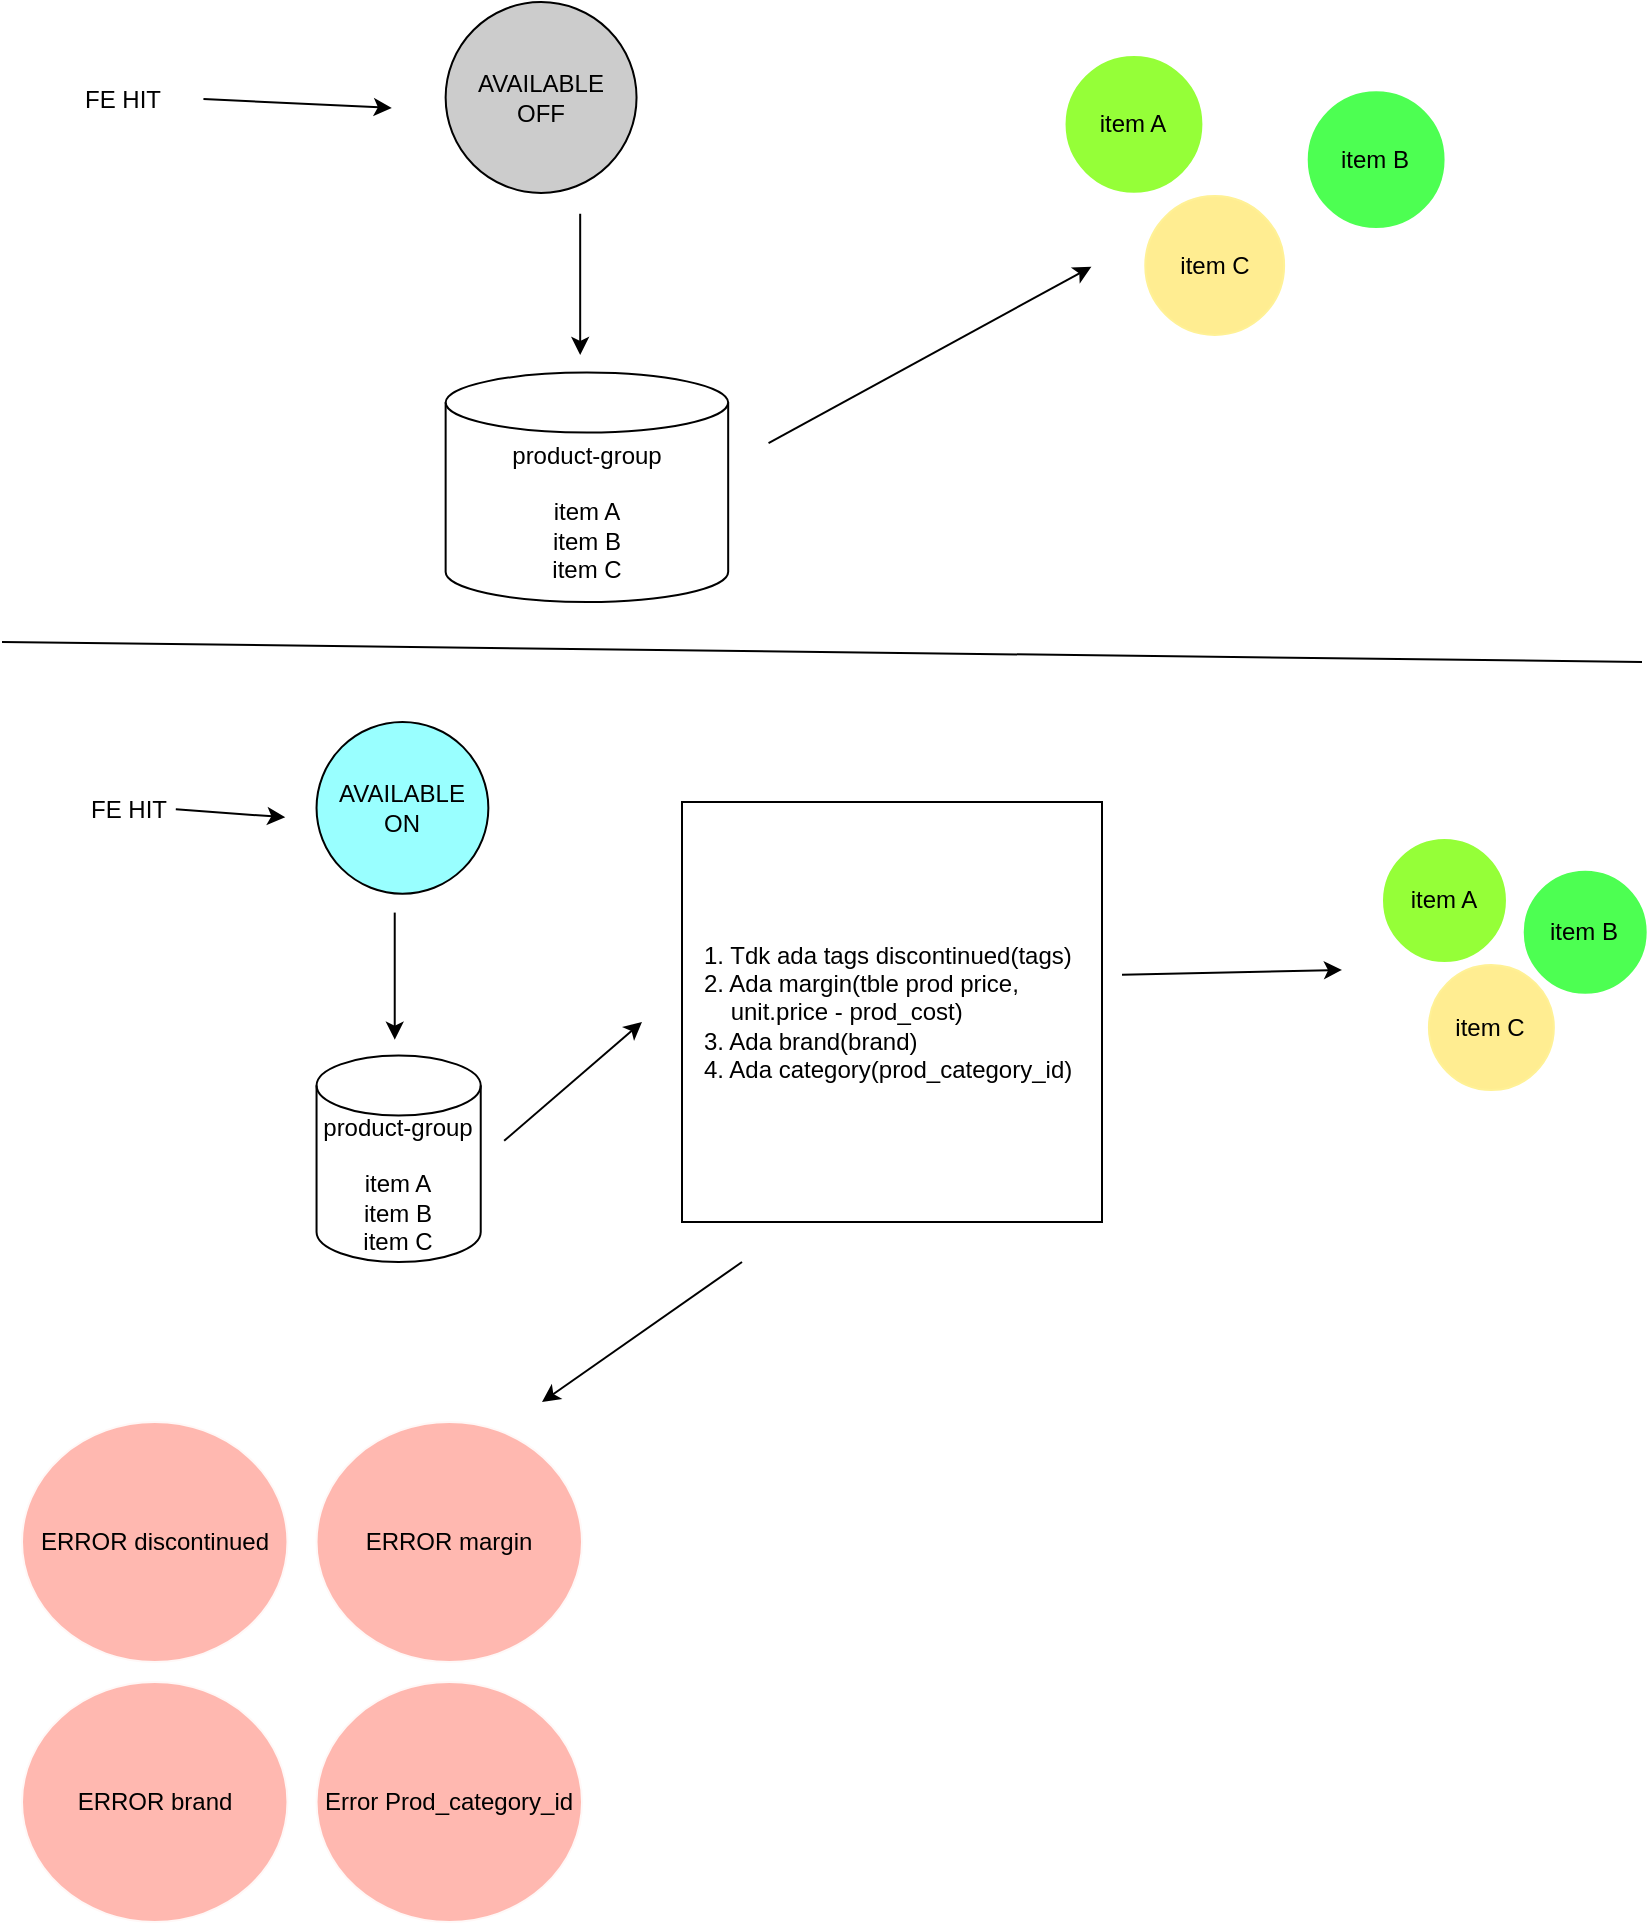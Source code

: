 <mxfile version="13.7.9" type="github">
  <diagram id="C5RBs43oDa-KdzZeNtuy" name="Page-1">
    <mxGraphModel dx="1304" dy="529" grid="1" gridSize="10" guides="1" tooltips="1" connect="1" arrows="1" fold="1" page="1" pageScale="1" pageWidth="827" pageHeight="1169" math="0" shadow="0">
      <root>
        <mxCell id="WIyWlLk6GJQsqaUBKTNV-0" />
        <mxCell id="WIyWlLk6GJQsqaUBKTNV-1" parent="WIyWlLk6GJQsqaUBKTNV-0" />
        <mxCell id="SbHSppbtoeaYD7KaxK6l-10" value="" style="group" vertex="1" connectable="0" parent="WIyWlLk6GJQsqaUBKTNV-1">
          <mxGeometry x="20" y="40" width="740" height="300" as="geometry" />
        </mxCell>
        <mxCell id="SbHSppbtoeaYD7KaxK6l-0" value="AVAILABLE &lt;br&gt;OFF" style="ellipse;whiteSpace=wrap;html=1;aspect=fixed;fillColor=#CCCCCC;" vertex="1" parent="SbHSppbtoeaYD7KaxK6l-10">
          <mxGeometry x="201.818" width="95.455" height="95.455" as="geometry" />
        </mxCell>
        <mxCell id="SbHSppbtoeaYD7KaxK6l-1" value="FE HIT" style="text;html=1;strokeColor=none;fillColor=none;align=center;verticalAlign=middle;whiteSpace=wrap;rounded=0;" vertex="1" parent="SbHSppbtoeaYD7KaxK6l-10">
          <mxGeometry y="35.294" width="80.727" height="26.471" as="geometry" />
        </mxCell>
        <mxCell id="SbHSppbtoeaYD7KaxK6l-2" value="" style="endArrow=classic;html=1;exitX=1;exitY=0.5;exitDx=0;exitDy=0;" edge="1" parent="SbHSppbtoeaYD7KaxK6l-10" source="SbHSppbtoeaYD7KaxK6l-1">
          <mxGeometry width="50" height="50" relative="1" as="geometry">
            <mxPoint x="80.727" y="52.941" as="sourcePoint" />
            <mxPoint x="174.909" y="52.941" as="targetPoint" />
          </mxGeometry>
        </mxCell>
        <mxCell id="SbHSppbtoeaYD7KaxK6l-3" value="" style="endArrow=classic;html=1;" edge="1" parent="SbHSppbtoeaYD7KaxK6l-10">
          <mxGeometry width="50" height="50" relative="1" as="geometry">
            <mxPoint x="269.091" y="105.882" as="sourcePoint" />
            <mxPoint x="269.091" y="176.471" as="targetPoint" />
          </mxGeometry>
        </mxCell>
        <mxCell id="SbHSppbtoeaYD7KaxK6l-4" value="&lt;div&gt;&lt;span&gt;product-group&lt;/span&gt;&lt;/div&gt;&lt;div&gt;&lt;span&gt;&lt;br&gt;&lt;/span&gt;&lt;/div&gt;&lt;div&gt;&lt;span&gt;item A&lt;/span&gt;&lt;br&gt;&lt;/div&gt;&lt;div&gt;&lt;span&gt;item B&lt;/span&gt;&lt;/div&gt;&lt;div&gt;&lt;span&gt;item C&lt;/span&gt;&lt;/div&gt;" style="shape=cylinder3;whiteSpace=wrap;html=1;boundedLbl=1;backgroundOutline=1;size=15;align=center;" vertex="1" parent="SbHSppbtoeaYD7KaxK6l-10">
          <mxGeometry x="201.818" y="185.294" width="141.273" height="114.706" as="geometry" />
        </mxCell>
        <mxCell id="SbHSppbtoeaYD7KaxK6l-5" value="" style="endArrow=classic;html=1;" edge="1" parent="SbHSppbtoeaYD7KaxK6l-10">
          <mxGeometry width="50" height="50" relative="1" as="geometry">
            <mxPoint x="363.273" y="220.588" as="sourcePoint" />
            <mxPoint x="524.727" y="132.353" as="targetPoint" />
          </mxGeometry>
        </mxCell>
        <mxCell id="SbHSppbtoeaYD7KaxK6l-6" value="item A" style="ellipse;whiteSpace=wrap;html=1;aspect=fixed;fillColor=#95FF38;strokeColor=#FFFFFF;" vertex="1" parent="SbHSppbtoeaYD7KaxK6l-10">
          <mxGeometry x="511.273" y="26.471" width="69.421" height="69.421" as="geometry" />
        </mxCell>
        <mxCell id="SbHSppbtoeaYD7KaxK6l-7" value="item B" style="ellipse;whiteSpace=wrap;html=1;aspect=fixed;fillColor=#4DFF52;strokeColor=#FFFFFF;" vertex="1" parent="SbHSppbtoeaYD7KaxK6l-10">
          <mxGeometry x="632.364" y="44.118" width="69.421" height="69.421" as="geometry" />
        </mxCell>
        <mxCell id="SbHSppbtoeaYD7KaxK6l-8" value="item C" style="ellipse;whiteSpace=wrap;html=1;aspect=fixed;strokeColor=#FFF196;fillColor=#FFED91;" vertex="1" parent="SbHSppbtoeaYD7KaxK6l-10">
          <mxGeometry x="551.636" y="97.059" width="69.421" height="69.421" as="geometry" />
        </mxCell>
        <mxCell id="SbHSppbtoeaYD7KaxK6l-12" value="AVAILABLE &lt;br&gt;ON" style="ellipse;whiteSpace=wrap;html=1;aspect=fixed;fillColor=#99FFFF;" vertex="1" parent="WIyWlLk6GJQsqaUBKTNV-1">
          <mxGeometry x="157.273" y="400" width="85.909" height="85.909" as="geometry" />
        </mxCell>
        <mxCell id="SbHSppbtoeaYD7KaxK6l-13" value="FE HIT" style="text;html=1;strokeColor=none;fillColor=none;align=center;verticalAlign=middle;whiteSpace=wrap;rounded=0;" vertex="1" parent="WIyWlLk6GJQsqaUBKTNV-1">
          <mxGeometry x="40" y="431.765" width="46.909" height="23.824" as="geometry" />
        </mxCell>
        <mxCell id="SbHSppbtoeaYD7KaxK6l-14" value="" style="endArrow=classic;html=1;exitX=1;exitY=0.5;exitDx=0;exitDy=0;" edge="1" parent="WIyWlLk6GJQsqaUBKTNV-1" source="SbHSppbtoeaYD7KaxK6l-13">
          <mxGeometry x="40" y="400" width="50" height="50" as="geometry">
            <mxPoint x="86.909" y="447.647" as="sourcePoint" />
            <mxPoint x="141.636" y="447.647" as="targetPoint" />
          </mxGeometry>
        </mxCell>
        <mxCell id="SbHSppbtoeaYD7KaxK6l-15" value="" style="endArrow=classic;html=1;" edge="1" parent="WIyWlLk6GJQsqaUBKTNV-1">
          <mxGeometry x="40" y="400" width="50" height="50" as="geometry">
            <mxPoint x="196.364" y="495.294" as="sourcePoint" />
            <mxPoint x="196.364" y="558.824" as="targetPoint" />
          </mxGeometry>
        </mxCell>
        <mxCell id="SbHSppbtoeaYD7KaxK6l-16" value="&lt;div&gt;&lt;span&gt;product-group&lt;/span&gt;&lt;/div&gt;&lt;div&gt;&lt;span&gt;&lt;br&gt;&lt;/span&gt;&lt;/div&gt;&lt;div&gt;&lt;span&gt;item A&lt;/span&gt;&lt;br&gt;&lt;/div&gt;&lt;div&gt;&lt;span&gt;item B&lt;/span&gt;&lt;/div&gt;&lt;div&gt;&lt;span&gt;item C&lt;/span&gt;&lt;/div&gt;" style="shape=cylinder3;whiteSpace=wrap;html=1;boundedLbl=1;backgroundOutline=1;size=15;align=center;" vertex="1" parent="WIyWlLk6GJQsqaUBKTNV-1">
          <mxGeometry x="157.273" y="566.765" width="82.091" height="103.235" as="geometry" />
        </mxCell>
        <mxCell id="SbHSppbtoeaYD7KaxK6l-17" value="" style="endArrow=classic;html=1;" edge="1" parent="WIyWlLk6GJQsqaUBKTNV-1">
          <mxGeometry x="40" y="410.88" width="50" height="50" as="geometry">
            <mxPoint x="251.091" y="609.409" as="sourcePoint" />
            <mxPoint x="320" y="550" as="targetPoint" />
          </mxGeometry>
        </mxCell>
        <mxCell id="SbHSppbtoeaYD7KaxK6l-18" value="item A" style="ellipse;whiteSpace=wrap;html=1;aspect=fixed;fillColor=#95FF38;strokeColor=#FFFFFF;" vertex="1" parent="WIyWlLk6GJQsqaUBKTNV-1">
          <mxGeometry x="690.001" y="458.004" width="62.479" height="62.479" as="geometry" />
        </mxCell>
        <mxCell id="SbHSppbtoeaYD7KaxK6l-19" value="item B" style="ellipse;whiteSpace=wrap;html=1;aspect=fixed;fillColor=#4DFF52;strokeColor=#FFFFFF;" vertex="1" parent="WIyWlLk6GJQsqaUBKTNV-1">
          <mxGeometry x="760.365" y="473.886" width="62.479" height="62.479" as="geometry" />
        </mxCell>
        <mxCell id="SbHSppbtoeaYD7KaxK6l-20" value="item C" style="ellipse;whiteSpace=wrap;html=1;aspect=fixed;strokeColor=#FFF196;fillColor=#FFED91;" vertex="1" parent="WIyWlLk6GJQsqaUBKTNV-1">
          <mxGeometry x="713.455" y="521.533" width="62.479" height="62.479" as="geometry" />
        </mxCell>
        <mxCell id="SbHSppbtoeaYD7KaxK6l-22" value="&lt;div style=&quot;text-align: left&quot;&gt;&lt;span&gt;&lt;/span&gt;&amp;nbsp; &amp;nbsp;1. Tdk ada tags discontinued(tags)&lt;/div&gt;&lt;div style=&quot;text-align: left&quot;&gt;&lt;span&gt;&lt;/span&gt;&amp;nbsp; &amp;nbsp;2. Ada margin(tble prod price,&amp;nbsp; &amp;nbsp; &amp;nbsp; &amp;nbsp; &amp;nbsp; &amp;nbsp; &amp;nbsp; &amp;nbsp; &amp;nbsp; &amp;nbsp;unit.price - prod_cost)&lt;/div&gt;&lt;div style=&quot;text-align: left&quot;&gt;&lt;span&gt;&lt;/span&gt;&amp;nbsp; &amp;nbsp;3. Ada brand(brand)&lt;/div&gt;&lt;div style=&quot;text-align: left&quot;&gt;&lt;span&gt;&lt;/span&gt;&amp;nbsp; &amp;nbsp;4. Ada category(prod_category_id)&lt;/div&gt;" style="whiteSpace=wrap;html=1;aspect=fixed;strokeColor=#000000;fillColor=#FFFFFF;" vertex="1" parent="WIyWlLk6GJQsqaUBKTNV-1">
          <mxGeometry x="340" y="440" width="210" height="210" as="geometry" />
        </mxCell>
        <mxCell id="SbHSppbtoeaYD7KaxK6l-23" value="" style="endArrow=classic;html=1;exitX=1;exitY=0.5;exitDx=0;exitDy=0;" edge="1" parent="WIyWlLk6GJQsqaUBKTNV-1">
          <mxGeometry x="513.09" y="482.72" width="50" height="50" as="geometry">
            <mxPoint x="559.999" y="526.396" as="sourcePoint" />
            <mxPoint x="670" y="523.97" as="targetPoint" />
          </mxGeometry>
        </mxCell>
        <mxCell id="SbHSppbtoeaYD7KaxK6l-24" value="" style="endArrow=classic;html=1;" edge="1" parent="WIyWlLk6GJQsqaUBKTNV-1">
          <mxGeometry x="213.64" y="574.71" width="50" height="50" as="geometry">
            <mxPoint x="370.004" y="670.004" as="sourcePoint" />
            <mxPoint x="270" y="740" as="targetPoint" />
          </mxGeometry>
        </mxCell>
        <mxCell id="SbHSppbtoeaYD7KaxK6l-25" value="ERROR margin" style="ellipse;whiteSpace=wrap;html=1;strokeColor=#FFF8F7;fillColor=#FFB8B0;" vertex="1" parent="WIyWlLk6GJQsqaUBKTNV-1">
          <mxGeometry x="157.27" y="750" width="132.73" height="120" as="geometry" />
        </mxCell>
        <mxCell id="SbHSppbtoeaYD7KaxK6l-26" value="Error Prod_category_id" style="ellipse;whiteSpace=wrap;html=1;strokeColor=#FFF8F7;fillColor=#FFB8B0;" vertex="1" parent="WIyWlLk6GJQsqaUBKTNV-1">
          <mxGeometry x="157.27" y="880" width="132.73" height="120" as="geometry" />
        </mxCell>
        <mxCell id="SbHSppbtoeaYD7KaxK6l-27" value="ERROR discontinued" style="ellipse;whiteSpace=wrap;html=1;strokeColor=#FFF8F7;fillColor=#FFB8B0;" vertex="1" parent="WIyWlLk6GJQsqaUBKTNV-1">
          <mxGeometry x="10" y="750" width="132.73" height="120" as="geometry" />
        </mxCell>
        <mxCell id="SbHSppbtoeaYD7KaxK6l-28" value="ERROR brand" style="ellipse;whiteSpace=wrap;html=1;strokeColor=#FFF8F7;fillColor=#FFB8B0;" vertex="1" parent="WIyWlLk6GJQsqaUBKTNV-1">
          <mxGeometry x="10" y="880" width="132.73" height="120" as="geometry" />
        </mxCell>
        <mxCell id="SbHSppbtoeaYD7KaxK6l-29" value="" style="endArrow=none;html=1;" edge="1" parent="WIyWlLk6GJQsqaUBKTNV-1">
          <mxGeometry width="50" height="50" relative="1" as="geometry">
            <mxPoint x="-0.001" y="359.998" as="sourcePoint" />
            <mxPoint x="820" y="370" as="targetPoint" />
          </mxGeometry>
        </mxCell>
      </root>
    </mxGraphModel>
  </diagram>
</mxfile>
